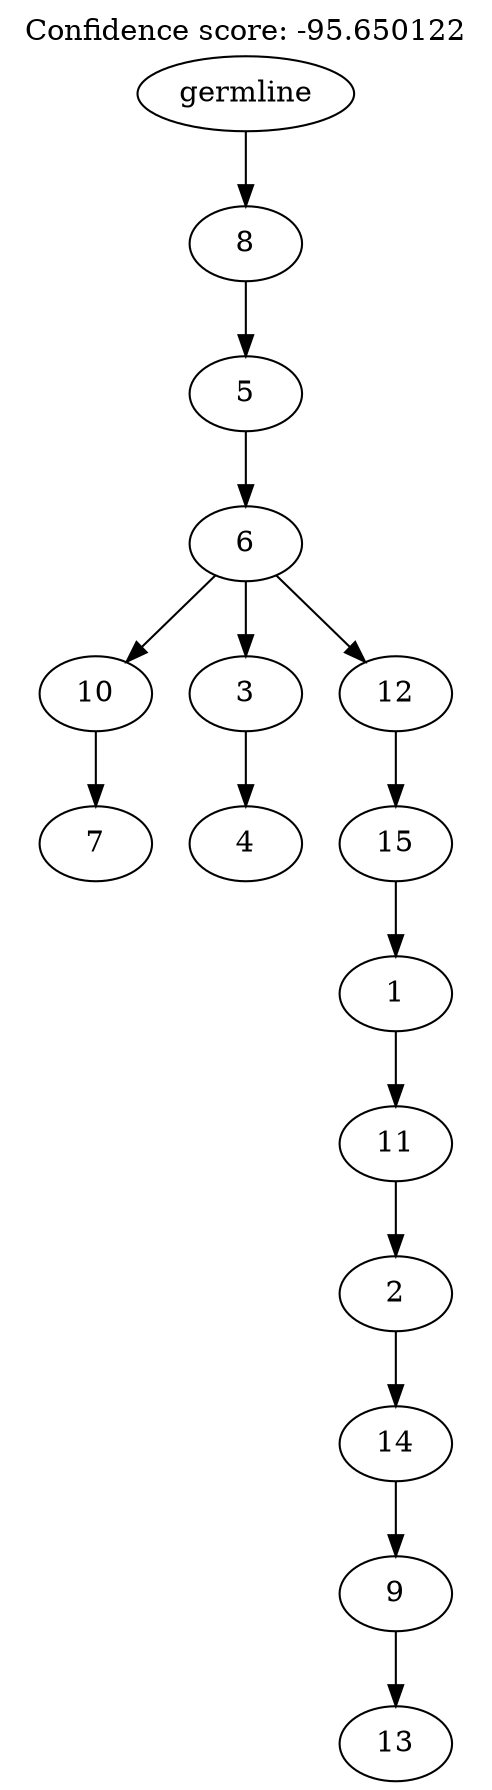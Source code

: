 digraph g {
	"14" -> "15";
	"15" [label="7"];
	"12" -> "13";
	"13" [label="4"];
	"10" -> "11";
	"11" [label="13"];
	"9" -> "10";
	"10" [label="9"];
	"8" -> "9";
	"9" [label="14"];
	"7" -> "8";
	"8" [label="2"];
	"6" -> "7";
	"7" [label="11"];
	"5" -> "6";
	"6" [label="1"];
	"4" -> "5";
	"5" [label="15"];
	"3" -> "4";
	"4" [label="12"];
	"3" -> "12";
	"12" [label="3"];
	"3" -> "14";
	"14" [label="10"];
	"2" -> "3";
	"3" [label="6"];
	"1" -> "2";
	"2" [label="5"];
	"0" -> "1";
	"1" [label="8"];
	"0" [label="germline"];
	labelloc="t";
	label="Confidence score: -95.650122";
}
